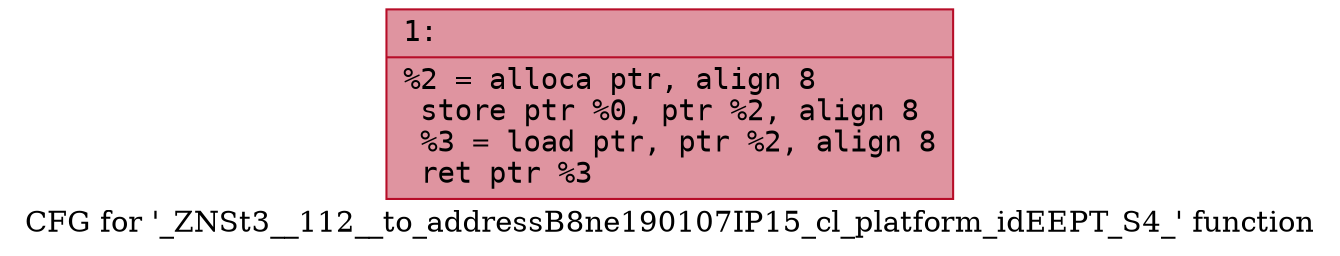 digraph "CFG for '_ZNSt3__112__to_addressB8ne190107IP15_cl_platform_idEEPT_S4_' function" {
	label="CFG for '_ZNSt3__112__to_addressB8ne190107IP15_cl_platform_idEEPT_S4_' function";

	Node0x600000634eb0 [shape=record,color="#b70d28ff", style=filled, fillcolor="#b70d2870" fontname="Courier",label="{1:\l|  %2 = alloca ptr, align 8\l  store ptr %0, ptr %2, align 8\l  %3 = load ptr, ptr %2, align 8\l  ret ptr %3\l}"];
}
